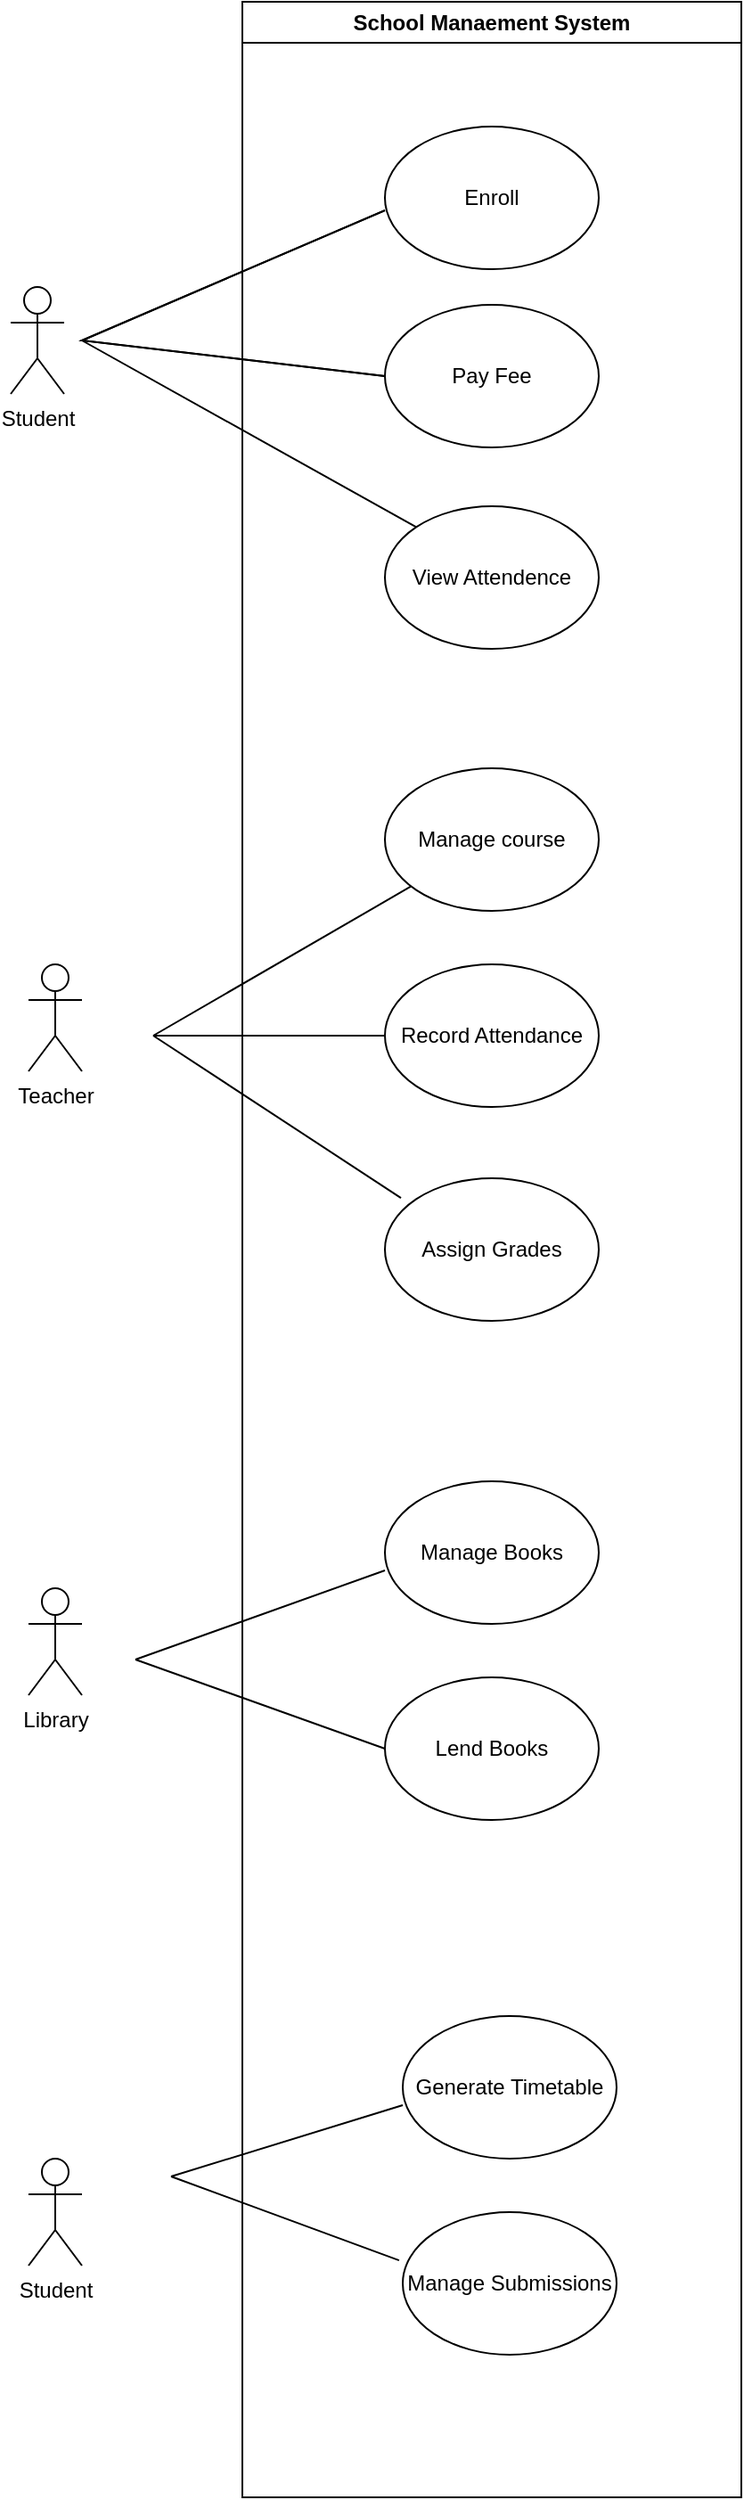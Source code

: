 <mxfile version="21.3.8" type="github">
  <diagram name="Page-1" id="e7e014a7-5840-1c2e-5031-d8a46d1fe8dd">
    <mxGraphModel dx="1306" dy="636" grid="1" gridSize="10" guides="1" tooltips="1" connect="1" arrows="1" fold="1" page="1" pageScale="1" pageWidth="1169" pageHeight="826" background="none" math="0" shadow="0">
      <root>
        <mxCell id="0" />
        <mxCell id="1" parent="0" />
        <mxCell id="3" value="School Manaement System" style="swimlane;whiteSpace=wrap" parent="1" vertex="1">
          <mxGeometry x="430" y="90" width="280" height="1400" as="geometry" />
        </mxCell>
        <mxCell id="vLWBK4wdmC8ce3NOExXX-42" value="Enroll" style="ellipse;whiteSpace=wrap;html=1;" vertex="1" parent="3">
          <mxGeometry x="80" y="70" width="120" height="80" as="geometry" />
        </mxCell>
        <mxCell id="vLWBK4wdmC8ce3NOExXX-44" value="Pay Fee" style="ellipse;whiteSpace=wrap;html=1;" vertex="1" parent="3">
          <mxGeometry x="80" y="170" width="120" height="80" as="geometry" />
        </mxCell>
        <mxCell id="vLWBK4wdmC8ce3NOExXX-45" value="View Attendence" style="ellipse;whiteSpace=wrap;html=1;" vertex="1" parent="3">
          <mxGeometry x="80" y="283" width="120" height="80" as="geometry" />
        </mxCell>
        <mxCell id="vLWBK4wdmC8ce3NOExXX-46" value="Manage course" style="ellipse;whiteSpace=wrap;html=1;" vertex="1" parent="3">
          <mxGeometry x="80" y="430" width="120" height="80" as="geometry" />
        </mxCell>
        <mxCell id="vLWBK4wdmC8ce3NOExXX-47" value="Record Attendance" style="ellipse;whiteSpace=wrap;html=1;" vertex="1" parent="3">
          <mxGeometry x="80" y="540" width="120" height="80" as="geometry" />
        </mxCell>
        <mxCell id="vLWBK4wdmC8ce3NOExXX-48" value="Assign Grades" style="ellipse;whiteSpace=wrap;html=1;" vertex="1" parent="3">
          <mxGeometry x="80" y="660" width="120" height="80" as="geometry" />
        </mxCell>
        <mxCell id="vLWBK4wdmC8ce3NOExXX-49" value="Manage Books" style="ellipse;whiteSpace=wrap;html=1;" vertex="1" parent="3">
          <mxGeometry x="80" y="830" width="120" height="80" as="geometry" />
        </mxCell>
        <mxCell id="vLWBK4wdmC8ce3NOExXX-50" value="Lend Books" style="ellipse;whiteSpace=wrap;html=1;" vertex="1" parent="3">
          <mxGeometry x="80" y="940" width="120" height="80" as="geometry" />
        </mxCell>
        <mxCell id="vLWBK4wdmC8ce3NOExXX-56" value="Generate Timetable" style="ellipse;whiteSpace=wrap;html=1;" vertex="1" parent="3">
          <mxGeometry x="90" y="1130" width="120" height="80" as="geometry" />
        </mxCell>
        <mxCell id="vLWBK4wdmC8ce3NOExXX-57" value="Manage Submissions" style="ellipse;whiteSpace=wrap;html=1;" vertex="1" parent="3">
          <mxGeometry x="90" y="1240" width="120" height="80" as="geometry" />
        </mxCell>
        <mxCell id="vLWBK4wdmC8ce3NOExXX-62" value="" style="endArrow=none;html=1;rounded=0;entryX=0;entryY=0.588;entryDx=0;entryDy=0;entryPerimeter=0;exitX=0;exitY=0.5;exitDx=0;exitDy=0;" edge="1" parent="3" source="vLWBK4wdmC8ce3NOExXX-44" target="vLWBK4wdmC8ce3NOExXX-42">
          <mxGeometry width="50" height="50" relative="1" as="geometry">
            <mxPoint x="70" y="290" as="sourcePoint" />
            <mxPoint x="120" y="240" as="targetPoint" />
            <Array as="points">
              <mxPoint x="-90" y="190" />
            </Array>
          </mxGeometry>
        </mxCell>
        <mxCell id="vLWBK4wdmC8ce3NOExXX-63" value="" style="endArrow=none;html=1;rounded=0;exitX=0;exitY=0.5;exitDx=0;exitDy=0;" edge="1" parent="3" source="vLWBK4wdmC8ce3NOExXX-44">
          <mxGeometry width="50" height="50" relative="1" as="geometry">
            <mxPoint x="510" y="300" as="sourcePoint" />
            <mxPoint x="80" y="117" as="targetPoint" />
            <Array as="points">
              <mxPoint x="-90" y="190" />
            </Array>
          </mxGeometry>
        </mxCell>
        <mxCell id="vLWBK4wdmC8ce3NOExXX-78" value="" style="endArrow=none;html=1;rounded=0;" edge="1" parent="3">
          <mxGeometry width="50" height="50" relative="1" as="geometry">
            <mxPoint x="-40" y="1220" as="sourcePoint" />
            <mxPoint x="90" y="1180" as="targetPoint" />
          </mxGeometry>
        </mxCell>
        <mxCell id="vLWBK4wdmC8ce3NOExXX-51" value="Student" style="shape=umlActor;verticalLabelPosition=bottom;verticalAlign=top;html=1;outlineConnect=0;" vertex="1" parent="1">
          <mxGeometry x="300" y="250" width="30" height="60" as="geometry" />
        </mxCell>
        <mxCell id="vLWBK4wdmC8ce3NOExXX-52" value="Teacher" style="shape=umlActor;verticalLabelPosition=bottom;verticalAlign=top;html=1;outlineConnect=0;" vertex="1" parent="1">
          <mxGeometry x="310" y="630" width="30" height="60" as="geometry" />
        </mxCell>
        <mxCell id="vLWBK4wdmC8ce3NOExXX-53" value="Library" style="shape=umlActor;verticalLabelPosition=bottom;verticalAlign=top;html=1;outlineConnect=0;" vertex="1" parent="1">
          <mxGeometry x="310" y="980" width="30" height="60" as="geometry" />
        </mxCell>
        <mxCell id="vLWBK4wdmC8ce3NOExXX-54" value="Student" style="shape=umlActor;verticalLabelPosition=bottom;verticalAlign=top;html=1;outlineConnect=0;" vertex="1" parent="1">
          <mxGeometry x="310" y="1300" width="30" height="60" as="geometry" />
        </mxCell>
        <mxCell id="vLWBK4wdmC8ce3NOExXX-72" value="" style="endArrow=none;html=1;rounded=0;entryX=0;entryY=0.5;entryDx=0;entryDy=0;" edge="1" parent="1" target="vLWBK4wdmC8ce3NOExXX-47">
          <mxGeometry width="50" height="50" relative="1" as="geometry">
            <mxPoint x="380" y="670" as="sourcePoint" />
            <mxPoint x="430" y="620" as="targetPoint" />
          </mxGeometry>
        </mxCell>
        <mxCell id="vLWBK4wdmC8ce3NOExXX-73" value="" style="endArrow=none;html=1;rounded=0;entryX=0.075;entryY=0.138;entryDx=0;entryDy=0;entryPerimeter=0;" edge="1" parent="1" target="vLWBK4wdmC8ce3NOExXX-48">
          <mxGeometry width="50" height="50" relative="1" as="geometry">
            <mxPoint x="380" y="670" as="sourcePoint" />
            <mxPoint x="430" y="700" as="targetPoint" />
          </mxGeometry>
        </mxCell>
        <mxCell id="vLWBK4wdmC8ce3NOExXX-74" value="" style="endArrow=none;html=1;rounded=0;entryX=0;entryY=0;entryDx=0;entryDy=0;" edge="1" parent="1" target="vLWBK4wdmC8ce3NOExXX-45">
          <mxGeometry width="50" height="50" relative="1" as="geometry">
            <mxPoint x="340" y="280" as="sourcePoint" />
            <mxPoint x="420" y="310" as="targetPoint" />
          </mxGeometry>
        </mxCell>
        <mxCell id="vLWBK4wdmC8ce3NOExXX-76" value="" style="endArrow=none;html=1;rounded=0;entryX=0;entryY=0.5;entryDx=0;entryDy=0;" edge="1" parent="1" target="vLWBK4wdmC8ce3NOExXX-50">
          <mxGeometry width="50" height="50" relative="1" as="geometry">
            <mxPoint x="370" y="1020" as="sourcePoint" />
            <mxPoint x="450" y="940" as="targetPoint" />
          </mxGeometry>
        </mxCell>
        <mxCell id="vLWBK4wdmC8ce3NOExXX-68" value="" style="endArrow=none;html=1;rounded=0;" edge="1" parent="1" target="vLWBK4wdmC8ce3NOExXX-46">
          <mxGeometry width="50" height="50" relative="1" as="geometry">
            <mxPoint x="380" y="670" as="sourcePoint" />
            <mxPoint x="460" y="590" as="targetPoint" />
          </mxGeometry>
        </mxCell>
        <mxCell id="vLWBK4wdmC8ce3NOExXX-77" value="" style="endArrow=none;html=1;rounded=0;entryX=0;entryY=0.625;entryDx=0;entryDy=0;entryPerimeter=0;" edge="1" parent="1" target="vLWBK4wdmC8ce3NOExXX-49">
          <mxGeometry width="50" height="50" relative="1" as="geometry">
            <mxPoint x="370" y="1020" as="sourcePoint" />
            <mxPoint x="450" y="940" as="targetPoint" />
          </mxGeometry>
        </mxCell>
        <mxCell id="vLWBK4wdmC8ce3NOExXX-75" value="" style="endArrow=none;html=1;rounded=0;entryX=-0.017;entryY=0.338;entryDx=0;entryDy=0;entryPerimeter=0;" edge="1" parent="1" target="vLWBK4wdmC8ce3NOExXX-57">
          <mxGeometry width="50" height="50" relative="1" as="geometry">
            <mxPoint x="390" y="1310" as="sourcePoint" />
            <mxPoint x="470" y="1230" as="targetPoint" />
          </mxGeometry>
        </mxCell>
      </root>
    </mxGraphModel>
  </diagram>
</mxfile>
